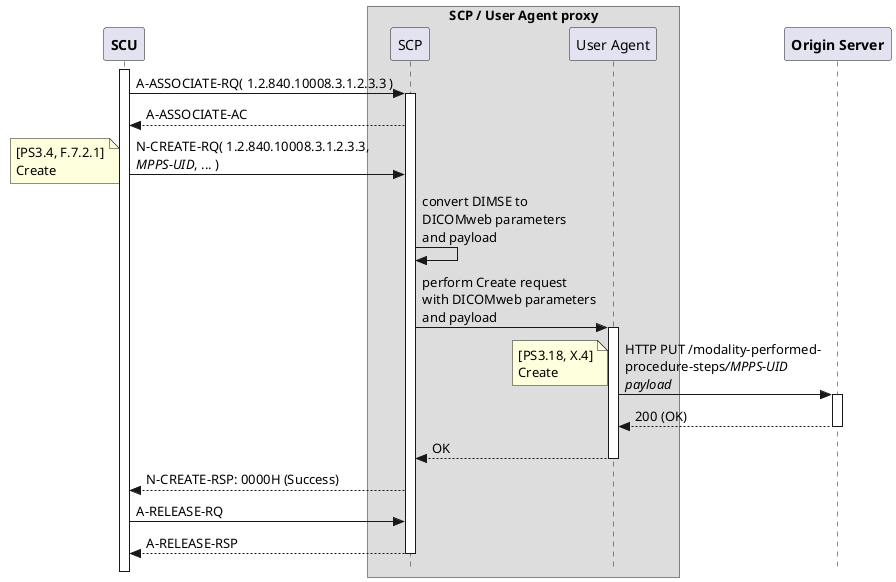 @startuml SCP-UA Proxy
!pragma teoz true
skinparam style strictuml
hide footbox

participant "**SCU**" as SCU
box SCP / User Agent proxy
  participant "SCP" as SCP
  participant "User Agent" as UA
end box
participant "**Origin Server**" as OS

activate SCU
SCU -> SCP: A-ASSOCIATE-RQ( 1.2.840.10008.3.1.2.3.3 )
activate SCP
SCU <-- SCP: A-ASSOCIATE-AC
SCU -> SCP: N-CREATE-RQ( 1.2.840.10008.3.1.2.3.3,\n//MPPS-UID//, ... )
note left: [PS3.4, F.7.2.1]\nCreate
SCP -> SCP: convert DIMSE to\nDICOMweb parameters\nand payload
SCP -> UA: perform Create request\nwith DICOMweb parameters\nand payload
activate UA
UA -> OS: HTTP PUT /modality-performed-\nprocedure-steps///MPPS-UID//\n//payload//
activate OS
note left: [PS3.18, X.4]\nCreate
UA <-- OS: 200 (OK)
deactivate OS
SCP <-- UA: OK
deactivate UA
SCU <-- SCP: N-CREATE-RSP: 0000H (Success)
SCU -> SCP: A-RELEASE-RQ
SCU <-- SCP: A-RELEASE-RSP
deactivate SCP